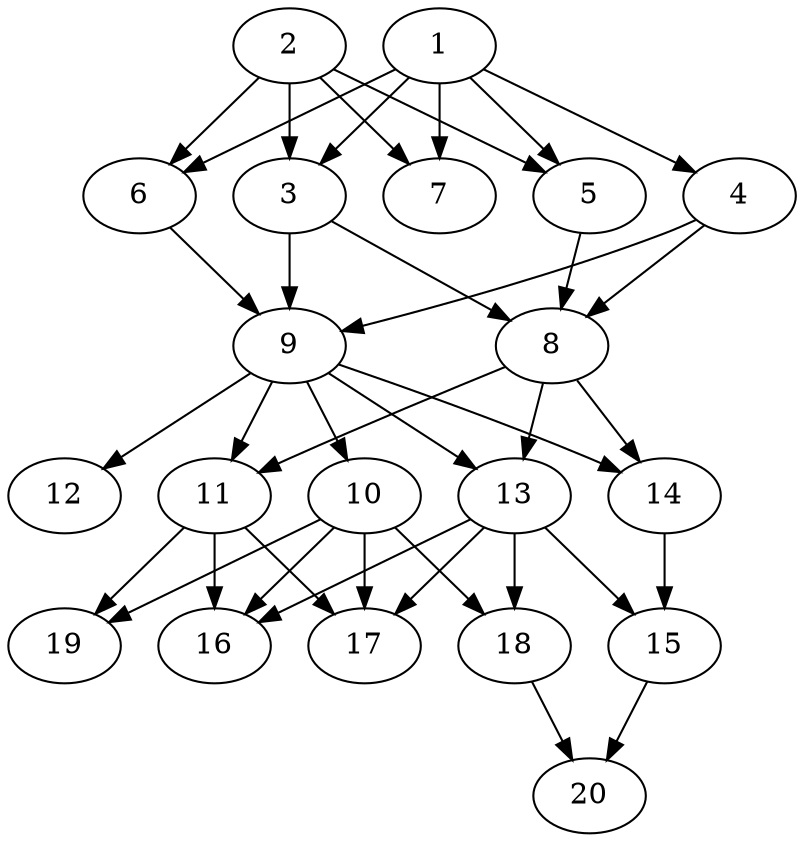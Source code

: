 // DAG automatically generated by daggen at Tue Jul 23 14:27:02 2019
// ./daggen --dot -n 20 --ccr 0.3 --fat 0.5 --regular 0.5 --density 0.7 --mindata 5242880 --maxdata 52428800 
digraph G {
  1 [size="127276373", alpha="0.14", expect_size="38182912"] 
  1 -> 3 [size ="38182912"]
  1 -> 4 [size ="38182912"]
  1 -> 5 [size ="38182912"]
  1 -> 6 [size ="38182912"]
  1 -> 7 [size ="38182912"]
  2 [size="112052907", alpha="0.03", expect_size="33615872"] 
  2 -> 3 [size ="33615872"]
  2 -> 5 [size ="33615872"]
  2 -> 6 [size ="33615872"]
  2 -> 7 [size ="33615872"]
  3 [size="125866667", alpha="0.12", expect_size="37760000"] 
  3 -> 8 [size ="37760000"]
  3 -> 9 [size ="37760000"]
  4 [size="103389867", alpha="0.03", expect_size="31016960"] 
  4 -> 8 [size ="31016960"]
  4 -> 9 [size ="31016960"]
  5 [size="114387627", alpha="0.19", expect_size="34316288"] 
  5 -> 8 [size ="34316288"]
  6 [size="169673387", alpha="0.16", expect_size="50902016"] 
  6 -> 9 [size ="50902016"]
  7 [size="60672000", alpha="0.09", expect_size="18201600"] 
  8 [size="52736000", alpha="0.18", expect_size="15820800"] 
  8 -> 11 [size ="15820800"]
  8 -> 13 [size ="15820800"]
  8 -> 14 [size ="15820800"]
  9 [size="108810240", alpha="0.16", expect_size="32643072"] 
  9 -> 10 [size ="32643072"]
  9 -> 11 [size ="32643072"]
  9 -> 12 [size ="32643072"]
  9 -> 13 [size ="32643072"]
  9 -> 14 [size ="32643072"]
  10 [size="127825920", alpha="0.14", expect_size="38347776"] 
  10 -> 16 [size ="38347776"]
  10 -> 17 [size ="38347776"]
  10 -> 18 [size ="38347776"]
  10 -> 19 [size ="38347776"]
  11 [size="83578880", alpha="0.05", expect_size="25073664"] 
  11 -> 16 [size ="25073664"]
  11 -> 17 [size ="25073664"]
  11 -> 19 [size ="25073664"]
  12 [size="36529493", alpha="0.13", expect_size="10958848"] 
  13 [size="57176747", alpha="0.18", expect_size="17153024"] 
  13 -> 15 [size ="17153024"]
  13 -> 16 [size ="17153024"]
  13 -> 17 [size ="17153024"]
  13 -> 18 [size ="17153024"]
  14 [size="148152320", alpha="0.17", expect_size="44445696"] 
  14 -> 15 [size ="44445696"]
  15 [size="172939947", alpha="0.08", expect_size="51881984"] 
  15 -> 20 [size ="51881984"]
  16 [size="163119787", alpha="0.16", expect_size="48935936"] 
  17 [size="134843733", alpha="0.14", expect_size="40453120"] 
  18 [size="49148587", alpha="0.20", expect_size="14744576"] 
  18 -> 20 [size ="14744576"]
  19 [size="30795093", alpha="0.08", expect_size="9238528"] 
  20 [size="155002880", alpha="0.16", expect_size="46500864"] 
}
